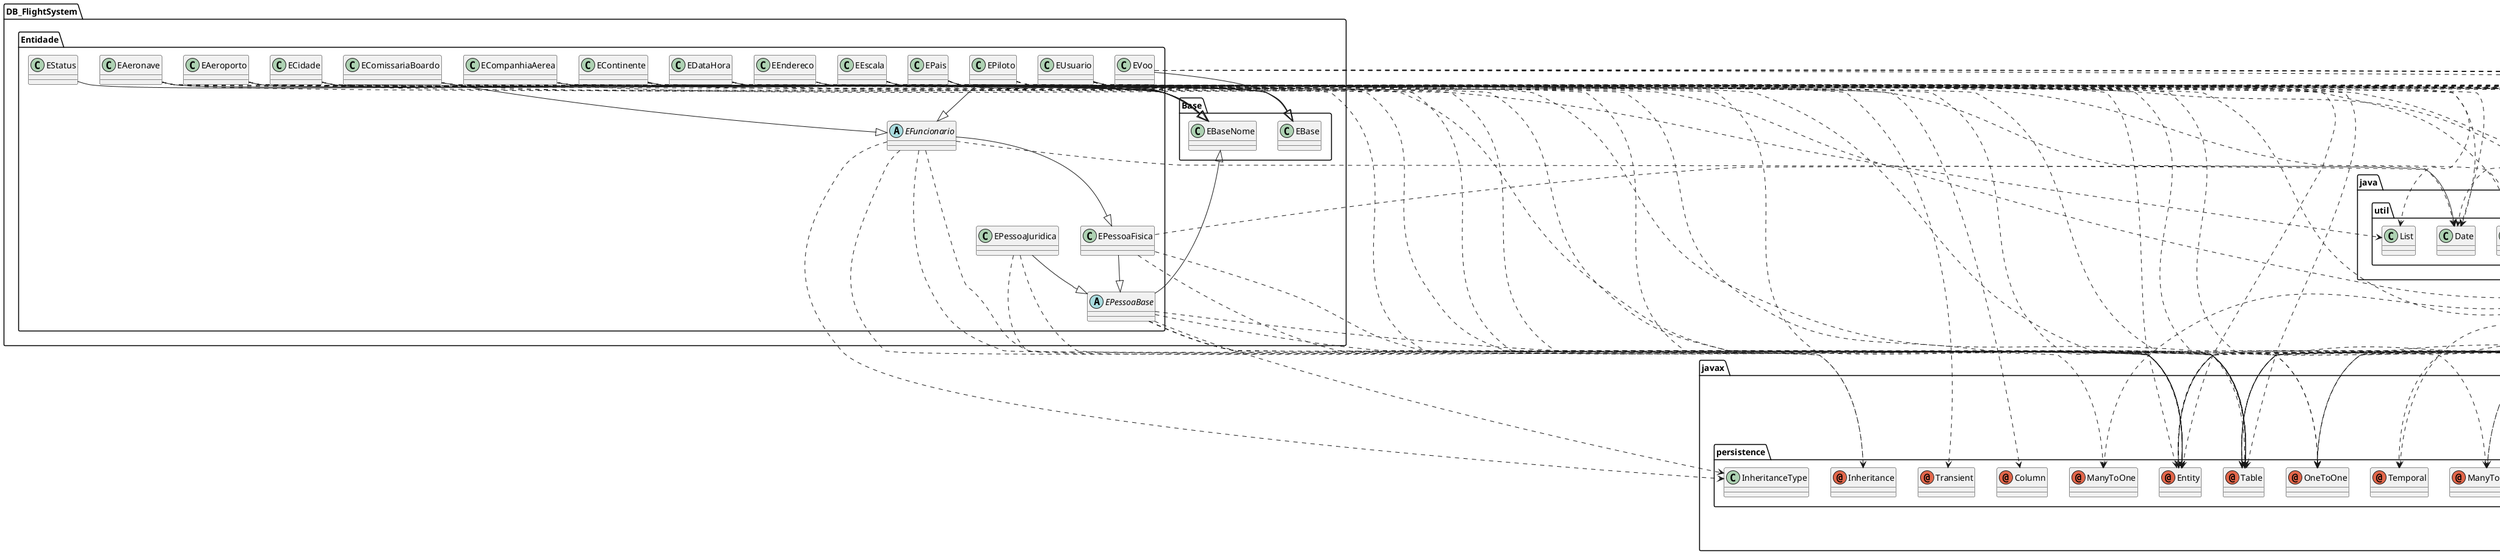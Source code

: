 @startuml
abstract class DB_FlightSystem.Entidade.EFuncionario
abstract class DB_FlightSystem.Entidade.EPessoaBase
annotation javax.persistence.Basic
annotation javax.persistence.Column
annotation javax.persistence.Entity
annotation javax.persistence.Inheritance
annotation javax.persistence.ManyToMany
annotation javax.persistence.ManyToOne
annotation javax.persistence.OneToMany
annotation javax.persistence.OneToOne
annotation javax.persistence.Table
annotation javax.persistence.Temporal
annotation javax.persistence.Transient
annotation javax.xml.bind.annotation.XmlRootElement
class Criptografia.Cripto
class DB_FlightSystem.Base.EBase
class DB_FlightSystem.Base.EBaseNome
class DB_FlightSystem.Entidade.EAeronave
class DB_FlightSystem.Entidade.EAeroporto
class DB_FlightSystem.Entidade.ECidade
class DB_FlightSystem.Entidade.EComissariaBoardo
class DB_FlightSystem.Entidade.ECompanhiaAerea
class DB_FlightSystem.Entidade.EContinente
class DB_FlightSystem.Entidade.EDataHora
class DB_FlightSystem.Entidade.EEndereco
class DB_FlightSystem.Entidade.EEscala
class DB_FlightSystem.Entidade.EPais
class DB_FlightSystem.Entidade.EPessoaFisica
class DB_FlightSystem.Entidade.EPessoaJuridica
class DB_FlightSystem.Entidade.EPiloto
class DB_FlightSystem.Entidade.EStatus
class DB_FlightSystem.Entidade.EUsuario
class DB_FlightSystem.Entidade.EVoo
class java.awt.Image
class java.util.Date
class java.util.List
class java.util.Set
class javax.persistence.CascadeType
class javax.persistence.FetchType
class javax.persistence.InheritanceType
DB_FlightSystem.Entidade.EFuncionario ..> javax.persistence.Entity
DB_FlightSystem.Entidade.EFuncionario ..> javax.persistence.Inheritance
DB_FlightSystem.Entidade.EFuncionario ..> javax.persistence.Table
DB_FlightSystem.Entidade.EFuncionario --|> DB_FlightSystem.Entidade.EPessoaFisica
DB_FlightSystem.Entidade.EFuncionario ..> java.util.Date
DB_FlightSystem.Entidade.EFuncionario ..> javax.persistence.InheritanceType
DB_FlightSystem.Entidade.EPessoaBase ..> javax.persistence.Entity
DB_FlightSystem.Entidade.EPessoaBase ..> javax.persistence.Inheritance
DB_FlightSystem.Entidade.EPessoaBase ..> javax.persistence.ManyToOne
DB_FlightSystem.Entidade.EPessoaBase ..> javax.persistence.OneToOne
DB_FlightSystem.Entidade.EPessoaBase ..> javax.persistence.Table
DB_FlightSystem.Entidade.EPessoaBase --|> DB_FlightSystem.Base.EBaseNome
DB_FlightSystem.Entidade.EPessoaBase ..> javax.persistence.InheritanceType
DB_FlightSystem.Entidade.EAeronave ..> javax.persistence.Entity
DB_FlightSystem.Entidade.EAeronave ..> javax.persistence.ManyToMany
DB_FlightSystem.Entidade.EAeronave ..> javax.persistence.Table
DB_FlightSystem.Entidade.EAeronave --|> DB_FlightSystem.Base.EBaseNome
DB_FlightSystem.Entidade.EAeronave ..> java.util.List
DB_FlightSystem.Entidade.EAeroporto ..> javax.persistence.Entity
DB_FlightSystem.Entidade.EAeroporto ..> javax.persistence.OneToOne
DB_FlightSystem.Entidade.EAeroporto ..> javax.persistence.Table
DB_FlightSystem.Entidade.EAeroporto --|> DB_FlightSystem.Base.EBaseNome
DB_FlightSystem.Entidade.EAeroporto ..> javax.persistence.FetchType
DB_FlightSystem.Entidade.ECidade ..> javax.persistence.Entity
DB_FlightSystem.Entidade.ECidade ..> javax.persistence.Table
DB_FlightSystem.Entidade.ECidade ..> javax.xml.bind.annotation.XmlRootElement
DB_FlightSystem.Entidade.ECidade --|> DB_FlightSystem.Base.EBaseNome
DB_FlightSystem.Entidade.EComissariaBoardo --|> DB_FlightSystem.Entidade.EFuncionario
DB_FlightSystem.Entidade.EComissariaBoardo ..> javax.persistence.Entity
DB_FlightSystem.Entidade.EComissariaBoardo ..> javax.persistence.Table
DB_FlightSystem.Entidade.EComissariaBoardo ..> java.util.Date
DB_FlightSystem.Entidade.EComissariaBoardo ..> java.util.Set
DB_FlightSystem.Entidade.ECompanhiaAerea ..> javax.persistence.Column
DB_FlightSystem.Entidade.ECompanhiaAerea ..> javax.persistence.Entity
DB_FlightSystem.Entidade.ECompanhiaAerea ..> javax.persistence.Table
DB_FlightSystem.Entidade.ECompanhiaAerea ..> javax.persistence.Transient
DB_FlightSystem.Entidade.ECompanhiaAerea --|> DB_FlightSystem.Base.EBaseNome
DB_FlightSystem.Entidade.ECompanhiaAerea ..> java.awt.Image
DB_FlightSystem.Entidade.EContinente ..> javax.persistence.Entity
DB_FlightSystem.Entidade.EContinente ..> javax.persistence.OneToMany
DB_FlightSystem.Entidade.EContinente ..> javax.persistence.Table
DB_FlightSystem.Entidade.EContinente --|> DB_FlightSystem.Base.EBaseNome
DB_FlightSystem.Entidade.EContinente ..> java.util.Set
DB_FlightSystem.Entidade.EContinente ..> javax.persistence.FetchType
DB_FlightSystem.Entidade.EDataHora ..> javax.persistence.Entity
DB_FlightSystem.Entidade.EDataHora ..> javax.persistence.Table
DB_FlightSystem.Entidade.EDataHora ..> javax.persistence.Temporal
DB_FlightSystem.Entidade.EDataHora --|> DB_FlightSystem.Base.EBase
DB_FlightSystem.Entidade.EDataHora ..> java.util.Date
DB_FlightSystem.Entidade.EEndereco ..> javax.persistence.Entity
DB_FlightSystem.Entidade.EEndereco ..> javax.persistence.OneToOne
DB_FlightSystem.Entidade.EEndereco ..> javax.persistence.Table
DB_FlightSystem.Entidade.EEndereco --|> DB_FlightSystem.Base.EBase
DB_FlightSystem.Entidade.EEscala ..> javax.persistence.Entity
DB_FlightSystem.Entidade.EEscala ..> javax.persistence.ManyToMany
DB_FlightSystem.Entidade.EEscala ..> javax.persistence.ManyToOne
DB_FlightSystem.Entidade.EEscala ..> javax.persistence.OneToOne
DB_FlightSystem.Entidade.EEscala ..> javax.persistence.Table
DB_FlightSystem.Entidade.EEscala ..> javax.persistence.Temporal
DB_FlightSystem.Entidade.EEscala --|> DB_FlightSystem.Base.EBase
DB_FlightSystem.Entidade.EEscala ..> java.util.Date
DB_FlightSystem.Entidade.EEscala ..> java.util.List
DB_FlightSystem.Entidade.EEscala ..> javax.persistence.FetchType
DB_FlightSystem.Entidade.EPais ..> javax.persistence.Entity
DB_FlightSystem.Entidade.EPais ..> javax.persistence.OneToMany
DB_FlightSystem.Entidade.EPais ..> javax.persistence.Table
DB_FlightSystem.Entidade.EPais --|> DB_FlightSystem.Base.EBaseNome
DB_FlightSystem.Entidade.EPais ..> java.util.Set
DB_FlightSystem.Entidade.EPais ..> javax.persistence.CascadeType
DB_FlightSystem.Entidade.EPais ..> javax.persistence.FetchType
DB_FlightSystem.Entidade.EPessoaFisica --|> DB_FlightSystem.Entidade.EPessoaBase
DB_FlightSystem.Entidade.EPessoaFisica ..> javax.persistence.Entity
DB_FlightSystem.Entidade.EPessoaFisica ..> javax.persistence.Table
DB_FlightSystem.Entidade.EPessoaFisica ..> java.util.Date
DB_FlightSystem.Entidade.EPessoaJuridica --|> DB_FlightSystem.Entidade.EPessoaBase
DB_FlightSystem.Entidade.EPessoaJuridica ..> javax.persistence.Entity
DB_FlightSystem.Entidade.EPessoaJuridica ..> javax.persistence.Table
DB_FlightSystem.Entidade.EPiloto --|> DB_FlightSystem.Entidade.EFuncionario
DB_FlightSystem.Entidade.EPiloto ..> javax.persistence.Entity
DB_FlightSystem.Entidade.EPiloto ..> javax.persistence.ManyToMany
DB_FlightSystem.Entidade.EPiloto ..> javax.persistence.Table
DB_FlightSystem.Entidade.EPiloto ..> java.util.Date
DB_FlightSystem.Entidade.EPiloto ..> java.util.Set
DB_FlightSystem.Entidade.EStatus --|> DB_FlightSystem.Base.EBaseNome
DB_FlightSystem.Entidade.EUsuario ..> javax.persistence.Basic
DB_FlightSystem.Entidade.EUsuario ..> javax.persistence.Entity
DB_FlightSystem.Entidade.EUsuario ..> javax.persistence.Table
DB_FlightSystem.Entidade.EUsuario ..> javax.xml.bind.annotation.XmlRootElement
DB_FlightSystem.Entidade.EUsuario ..> Criptografia.Cripto
DB_FlightSystem.Entidade.EUsuario --|> DB_FlightSystem.Base.EBaseNome
DB_FlightSystem.Entidade.EUsuario ..> javax.persistence.FetchType
DB_FlightSystem.Entidade.EVoo ..> javax.persistence.Entity
DB_FlightSystem.Entidade.EVoo ..> javax.persistence.OneToMany
DB_FlightSystem.Entidade.EVoo ..> javax.persistence.OneToOne
DB_FlightSystem.Entidade.EVoo ..> javax.persistence.Table
DB_FlightSystem.Entidade.EVoo --|> DB_FlightSystem.Base.EBase
DB_FlightSystem.Entidade.EVoo ..> java.util.Set
DB_FlightSystem.Entidade.EVoo ..> javax.persistence.FetchType
@enduml